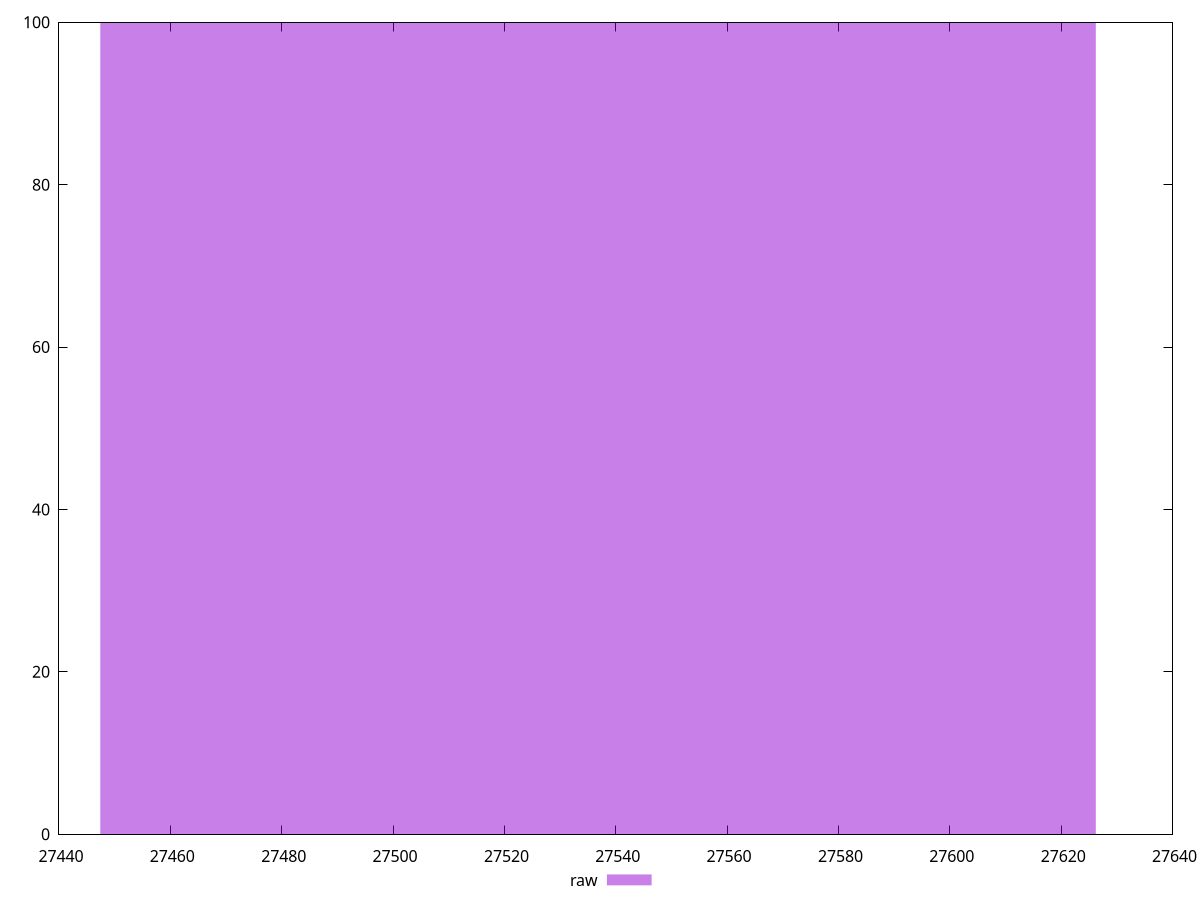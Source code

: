 reset
set terminal svg size 640, 490 enhanced background rgb 'white'
set output "report_00007_2020-12-11T15:55:29.892Z/uses-webp-images/samples/pages+cached+noexternal/raw/histogram.svg"

$raw <<EOF
27536.820058888152 100
EOF

set key outside below
set boxwidth 178.81051986291007
set yrange [0:100]
set style fill transparent solid 0.5 noborder

plot \
  $raw title "raw" with boxes, \


reset